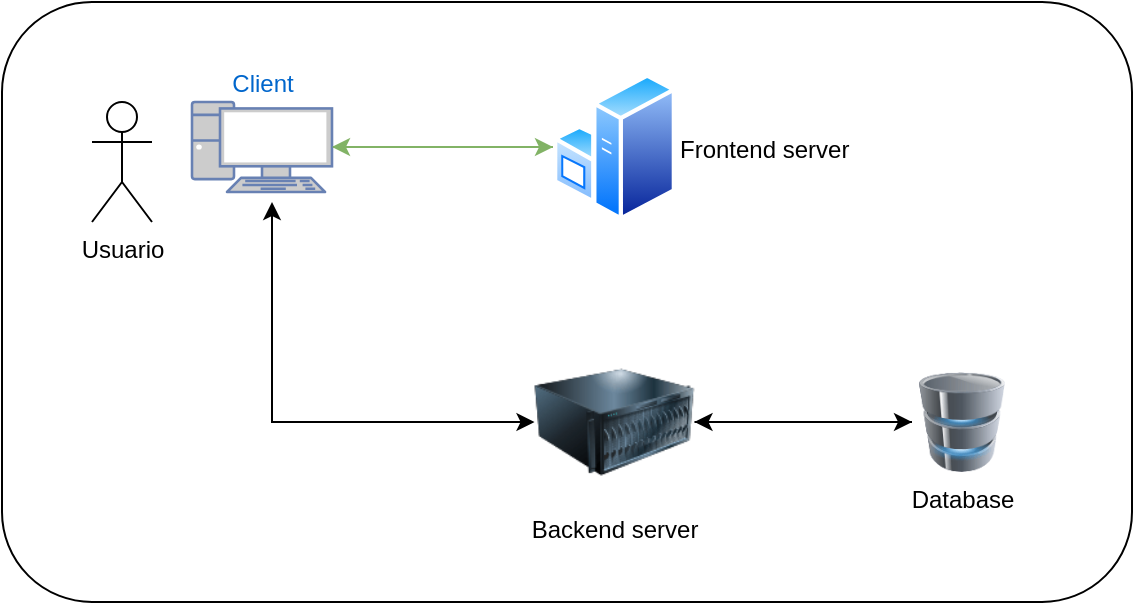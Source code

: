 <mxfile version="24.4.4" type="device">
  <diagram id="C5RBs43oDa-KdzZeNtuy" name="Page-1">
    <mxGraphModel dx="607" dy="337" grid="1" gridSize="10" guides="1" tooltips="1" connect="1" arrows="1" fold="1" page="1" pageScale="1" pageWidth="827" pageHeight="1169" math="0" shadow="0">
      <root>
        <mxCell id="WIyWlLk6GJQsqaUBKTNV-0" />
        <mxCell id="WIyWlLk6GJQsqaUBKTNV-1" parent="WIyWlLk6GJQsqaUBKTNV-0" />
        <mxCell id="gfrlRg3EPGCbbEyVzBGs-17" value="" style="rounded=1;whiteSpace=wrap;html=1;" vertex="1" parent="WIyWlLk6GJQsqaUBKTNV-1">
          <mxGeometry x="25" y="180" width="565" height="300" as="geometry" />
        </mxCell>
        <mxCell id="gfrlRg3EPGCbbEyVzBGs-0" value="Usuario" style="shape=umlActor;verticalLabelPosition=bottom;verticalAlign=top;html=1;outlineConnect=0;" vertex="1" parent="WIyWlLk6GJQsqaUBKTNV-1">
          <mxGeometry x="70" y="230" width="30" height="60" as="geometry" />
        </mxCell>
        <mxCell id="gfrlRg3EPGCbbEyVzBGs-9" value="" style="edgeStyle=orthogonalEdgeStyle;rounded=0;orthogonalLoop=1;jettySize=auto;html=1;fillColor=#d5e8d4;strokeColor=#82b366;" edge="1" parent="WIyWlLk6GJQsqaUBKTNV-1" source="gfrlRg3EPGCbbEyVzBGs-3" target="gfrlRg3EPGCbbEyVzBGs-5">
          <mxGeometry relative="1" as="geometry" />
        </mxCell>
        <mxCell id="gfrlRg3EPGCbbEyVzBGs-3" value="Client" style="fontColor=#0066CC;verticalAlign=bottom;verticalLabelPosition=top;labelPosition=center;align=center;html=1;outlineConnect=0;fillColor=#CCCCCC;strokeColor=#6881B3;gradientColor=none;gradientDirection=north;strokeWidth=2;shape=mxgraph.networks.pc;" vertex="1" parent="WIyWlLk6GJQsqaUBKTNV-1">
          <mxGeometry x="120" y="230" width="70" height="45" as="geometry" />
        </mxCell>
        <mxCell id="gfrlRg3EPGCbbEyVzBGs-10" value="" style="edgeStyle=orthogonalEdgeStyle;rounded=0;orthogonalLoop=1;jettySize=auto;html=1;fillColor=#d5e8d4;strokeColor=#82b366;" edge="1" parent="WIyWlLk6GJQsqaUBKTNV-1" source="gfrlRg3EPGCbbEyVzBGs-5" target="gfrlRg3EPGCbbEyVzBGs-3">
          <mxGeometry relative="1" as="geometry" />
        </mxCell>
        <mxCell id="gfrlRg3EPGCbbEyVzBGs-5" value="Frontend server" style="image;aspect=fixed;perimeter=ellipsePerimeter;html=1;align=left;shadow=0;dashed=0;spacingTop=3;image=img/lib/active_directory/windows_server.svg;verticalAlign=middle;labelPosition=right;verticalLabelPosition=middle;" vertex="1" parent="WIyWlLk6GJQsqaUBKTNV-1">
          <mxGeometry x="300.5" y="215" width="61.5" height="75" as="geometry" />
        </mxCell>
        <mxCell id="gfrlRg3EPGCbbEyVzBGs-12" value="" style="edgeStyle=orthogonalEdgeStyle;rounded=0;orthogonalLoop=1;jettySize=auto;html=1;" edge="1" parent="WIyWlLk6GJQsqaUBKTNV-1" source="gfrlRg3EPGCbbEyVzBGs-6" target="gfrlRg3EPGCbbEyVzBGs-7">
          <mxGeometry relative="1" as="geometry" />
        </mxCell>
        <mxCell id="gfrlRg3EPGCbbEyVzBGs-6" value="Backend server" style="image;html=1;image=img/lib/clip_art/computers/Server_128x128.png" vertex="1" parent="WIyWlLk6GJQsqaUBKTNV-1">
          <mxGeometry x="291.25" y="350" width="80" height="80" as="geometry" />
        </mxCell>
        <mxCell id="gfrlRg3EPGCbbEyVzBGs-14" value="" style="edgeStyle=orthogonalEdgeStyle;rounded=0;orthogonalLoop=1;jettySize=auto;html=1;" edge="1" parent="WIyWlLk6GJQsqaUBKTNV-1" source="gfrlRg3EPGCbbEyVzBGs-7" target="gfrlRg3EPGCbbEyVzBGs-6">
          <mxGeometry relative="1" as="geometry" />
        </mxCell>
        <mxCell id="gfrlRg3EPGCbbEyVzBGs-7" value="Database" style="image;html=1;image=img/lib/clip_art/computers/Database_128x128.png" vertex="1" parent="WIyWlLk6GJQsqaUBKTNV-1">
          <mxGeometry x="480" y="365" width="50" height="50" as="geometry" />
        </mxCell>
        <mxCell id="gfrlRg3EPGCbbEyVzBGs-15" value="" style="endArrow=classic;startArrow=classic;html=1;rounded=0;exitX=0;exitY=0.5;exitDx=0;exitDy=0;" edge="1" parent="WIyWlLk6GJQsqaUBKTNV-1" source="gfrlRg3EPGCbbEyVzBGs-6">
          <mxGeometry width="50" height="50" relative="1" as="geometry">
            <mxPoint x="50" y="420" as="sourcePoint" />
            <mxPoint x="160" y="280" as="targetPoint" />
            <Array as="points">
              <mxPoint x="160" y="390" />
            </Array>
          </mxGeometry>
        </mxCell>
      </root>
    </mxGraphModel>
  </diagram>
</mxfile>
